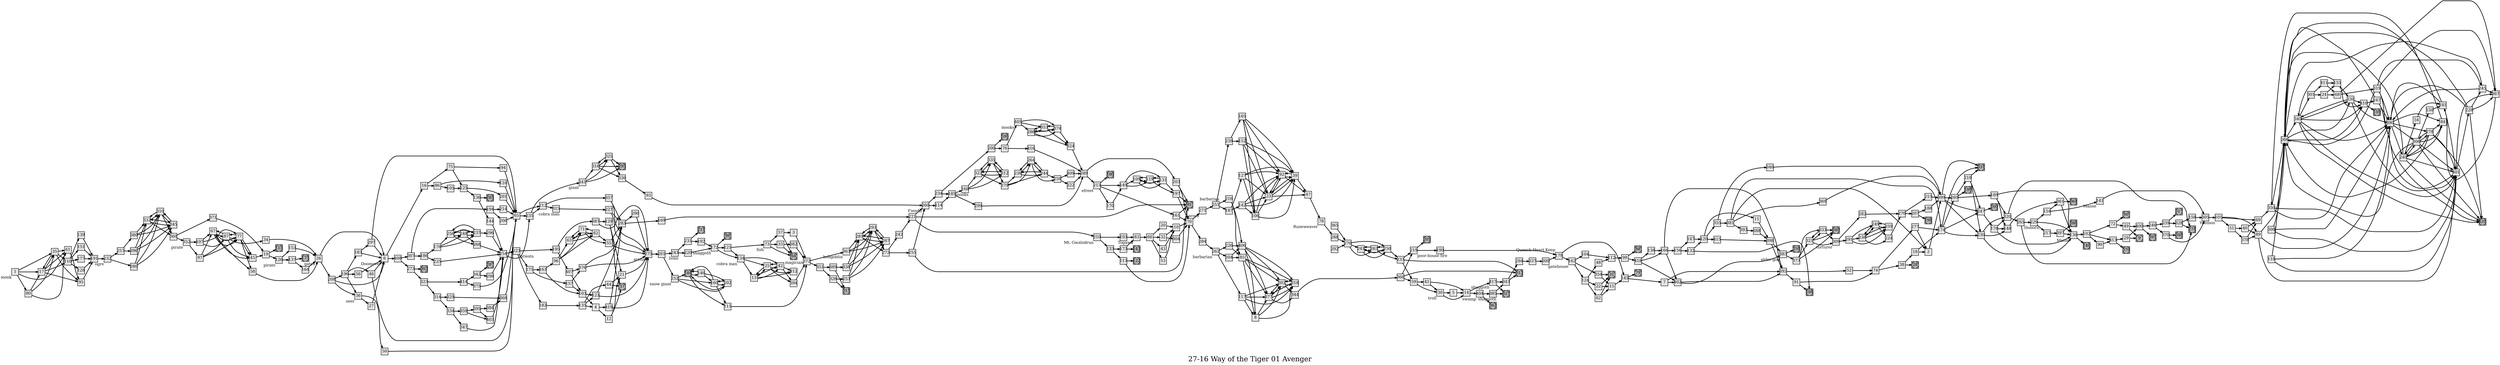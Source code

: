 digraph g{
  graph [ label="27-16 Way of the Tiger 01 Avenger" rankdir=LR, ordering=out, fontsize=36, nodesep="0.35", ranksep="0.45"];
  node  [shape=rect, penwidth=2, fontsize=20, style=filled, fillcolor=grey90, margin="0,0", labelfloat=true, regular=true, fixedsize=true];
  edge  [labelfloat=true, penwidth=3, fontsize=12];
  // ---;
  // group  : Katz;
  // id     : 27-16;
  // gbid   : 2970;
  // series : Way of the Tiger;
  // title  : Avenger!;
  // author : Mark Smith & Jamie Thomson;
  // credit:;
  // - name : Jeremy Douglass;
  // role : encoder;
  // date : 2018-04-27;
  // render:;
  // - name   : small;
  // styles : gvStyles-small.txt;
  // engine : dot;
  // comment: >;
  // Contains 419 nodes, not 420. Node 356 is missing.;
  // Originally based on the ropable.com JSON encoding.;
  // Simplified and corrected to align with print edition.;
  
  // Notes on skill usage (based on JSON data):;
  // x19 Poison Needles;
  // x14 Acrobatics;
  // x14 Climbing;
  // x5 Escapology;
  // x5 Immunity to Poisons;
  // x3 Arrow Cutting;
  // x3 Feigning Death;
  // x3 Picking Locks;
  
  // ---;
  
  // From | To;
  
  // node labels;
  
  1	[ xlabel="monk" ];
  232	[ xlabel="ogre" ];
  352	[ xlabel="pirate" ];
  126	[ xlabel="pirate" ];
  26	[ xlabel="gates" ];
  36	[ xlabel="seer" ];
  6	[ xlabel="Doomover" ];
  341	[ xlabel="giant" ];
  260	[ xlabel="Fiendil" ];
  168	[ xlabel="monks" ];
  213	[ xlabel="efreet" ];
  405	[ xlabel="monks" ];
  223	[ xlabel="priests" ];
  275	[ xlabel="arena" ];
  315	[ xlabel="cobra man" ];
  252	[ xlabel="snow giant" ];
  243	[ xlabel="lions" ];
  134	[ xlabel="cobra man" ];
  172	[ xlabel="shaggoth" ];
  372	[ xlabel="magician" ];
  73	[ xlabel="fish" ];
  363	[ xlabel="hobgoblin" ];
  210	[ xlabel="Mt. Gwalodrun" ];
  83	[ xlabel="Togawa" ];
  271	[ xlabel="arocs" ];
  262	[ xlabel="barbarian" ];
  251	[ xlabel="barbarian" ];
  78	[ xlabel="Runeweaver" ];
  219	[ xlabel="poor-house fire" ];
  30	[ xlabel="troll" ];
  404	[ xlabel="swamp" ];
  385	[ xlabel="shaggoth" ];
  417	[ xlabel="shaggoth" ];
  179	[ xlabel="Quench-Heart Keep" ];
  162	[ xlabel="gatehouse" ];
  383	[ xlabel="elder god" ];
  309	[ xlabel="torturer" ];
  
  265	[ xlabel="Honoric" ];
  141	[ xlabel="Manse" ];
  130	[ xlabel="Manse" ];
  
  101	[ xlabel="Yaemon" ];
  
  // paths;
  
  1 -> 17;
  1 -> 35;
  1 -> 61;
  1 -> 80;
  2 -> 399;
  3 -> 372;
  4 -> 419;
  4 -> 12;
  5 -> 14;
  6 -> 16;
  6 -> 408;
  7 -> 392;
  7 -> 402;
  8 -> 377;
  8 -> 302;
  8 -> 318;
  9	[ xlabel="E", shape=Msquare, fontsize=20, fillcolor=grey70, xlabel="" ];	// death
  10 -> 70;
  11 -> 398;
  12 -> 21;
  12 -> 37;
  13 -> 25;
  13 -> 42;
  13 -> 412;	// error_JSON_ommitted
  14 -> 417;
  14 -> 404;
  15 -> 145;
  16 -> 75;
  16 -> 86;
  17 -> 35;
  17 -> 61;
  18 -> 174;
  18 -> 2;
  19 -> 126;
  19 -> 115;
  20 -> 10;
  21 -> 275;
  22 -> 31;
  22 -> 15;
  23 -> 92;
  23 -> 39;
  24 -> 155;
  24 -> 68;
  25 -> 42;
  25 -> 13;
  25 -> 412;	// error_JSON_ommitted
  26 -> 6;
  26 -> 208;
  27 -> 6;
  28	[ xlabel="E", shape=Msquare, fontsize=20, fillcolor=grey70, xlabel="" ];	// death
  29 -> 400;
  29 -> 9;
  30 -> 5;
  30 -> 14;
  31	[ xlabel="E", shape=Msquare, fontsize=20, fillcolor=grey70, xlabel="" ];	// death
  32 -> 10;
  32 -> 304;
  33 -> 382;
  33 -> 64;
  34 -> 26;
  35 -> 17;
  35 -> 61;
  36 -> 50;
  36 -> 27;
  37	[ xlabel="E", shape=Msquare, fontsize=20, fillcolor=grey70, xlabel="" ];	// death
  38 -> 18;
  38 -> 28;
  39 -> 92;
  39 -> 23;
  40 -> 69;
  40 -> 89;
  41 -> 14;
  41 -> 30;
  42 -> 25;
  42 -> 13;
  42 -> 412;	// error_JSON_ommitted
  43 -> 10;
  44 -> 21;
  44 -> 37;
  45 -> 19;
  46 -> 6;
  46 -> 65;
  47 -> 78;
  48 -> 112;
  49 -> 400;
  49 -> 9;
  50 -> 65;
  51 -> 40;
  51 -> 378;
  52 -> 74;
  53 -> 10;
  54 -> 181;
  55 -> 283;
  55 -> 275;
  56 -> 6;
  57 -> 3;
  57 -> 64;
  58 -> 26;
  59 -> 41;
  59 -> 30;
  60	[ xlabel="E", shape=Msquare, fontsize=20, fillcolor=grey70, xlabel="" ];	// death
  61 -> 95;
  62 -> 31;
  62 -> 15;
  63 -> 71;
  63 -> 82;
  64	[ xlabel="E", shape=Msquare, fontsize=20, fillcolor=grey70, xlabel="" ];	// death
  65 -> 212;
  65 -> 235;
  66 -> 20;
  66 -> 32;
  66 -> 43;
  66 -> 53;
  67 -> 87;
  67 -> 77;
  68 -> 367;
  68 -> 319;
  69 -> 350;
  70 -> 271;
  70 -> 284;
  71 -> 82;
  71 -> 63;
  72 -> 60;
  72 -> 49;
  73 -> 57;
  73 -> 33;
  73 -> 64;
  74 -> 277;
  74 -> 38;
  75 -> 94;
  75 -> 125;
  76 -> 405;
  76 -> 416;
  77 -> 87;
  77 -> 67;
  77 -> 45;
  78 -> 288;
  79	[ xlabel="E", shape=Msquare, fontsize=20, fillcolor=grey70, xlabel="" ];	// death
  80 -> 17;
  80 -> 35;
  80 -> 61;
  81	[ xlabel="E", shape=Msquare, fontsize=20, fillcolor=grey70, xlabel="" ];	// death
  82 -> 71;
  82 -> 63;
  83 -> 66;
  84 -> 350;
  85 -> 377;
  85 -> 302;
  85 -> 318;
  85 -> 8;
  86 -> 116;
  86 -> 105;
  87 -> 77;
  87 -> 67;
  88	[ xlabel="E", shape=Msquare, fontsize=20, fillcolor=grey70, xlabel="" ];	// death
  89 -> 266;
  89 -> 390;
  89 -> 401;
  90 -> 413;
  91 -> 74;
  91 -> 108;
  92 -> 23;
  92 -> 39;
  93 -> 260;
  94 -> 65;
  95 -> 191;
  96 -> 63;
  96 -> 82;
  96 -> 71;
  97 -> 67;
  97 -> 77;
  97 -> 87;
  98	[ xlabel="E", shape=Msquare, fontsize=20, fillcolor=grey70, xlabel="" ];	// death
  99 -> 88;
  99 -> 418;
  100	[ xlabel="E", shape=Msquare, fontsize=20, fillcolor=grey70, xlabel="" ];	// death
  101 -> 89;
  101 -> 69;
  101 -> 51;
  102 -> 72;
  102 -> 413;
  102 -> 90;	// error_JSON_ommitted
  103 -> 4;
  103 -> 123;
  104 -> 112;
  105 -> 125;
  106 -> 92;
  106 -> 23;
  106 -> 39;
  107 -> 67;
  107 -> 77;
  107 -> 87;
  108	[ xlabel="E", shape=Msquare, fontsize=20, fillcolor=grey70, xlabel="" ];	// death
  109 -> 119;
  109 -> 131;
  110 -> 139;
  110 -> 151;
  110 -> 177;
  110 -> 128;
  111 -> 372;
  112 -> 99;
  113 -> 122;
  113 -> 70;
  114 -> 185;
  115	[ xlabel="E", shape=Msquare, fontsize=20, fillcolor=grey70, xlabel="" ];	// death
  116 -> 65;
  117 -> 302;
  117 -> 377;
  117 -> 318;
  117 -> 8;
  118 -> 266;
  118 -> 390;
  118 -> 401;
  119 -> 131;
  119 -> 109;
  120 -> 11;
  120 -> 355;
  120 -> 415;
  121 -> 73;
  121 -> 134;
  122	[ xlabel="E", shape=Msquare, fontsize=20, fillcolor=grey70, xlabel="" ];	// death
  123 -> 283;
  123 -> 275;
  124 -> 48;
  124 -> 22;
  124 -> 62;
  125 -> 201;
  125 -> 136;
  126 -> 153;
  126 -> 137;
  127 -> 92;
  127 -> 23;
  127 -> 39;
  127 -> 106;
  128 -> 191;
  129 -> 21;
  129 -> 37;
  130 -> 102;
  130 -> 140;
  131 -> 119;
  131 -> 109;
  132 -> 120;
  132 -> 108;
  133 -> 173;
  133 -> 113;
  134 -> 42;
  134 -> 25;
  134 -> 13;
  135 -> 44;
  135 -> 123;
  135 -> 4;
  136 -> 144;
  136 -> 285;
  137 -> 164;
  137 -> 175;
  138 -> 166;
  139 -> 191;
  140	[ xlabel="E", shape=Msquare, fontsize=20, fillcolor=grey70, xlabel="" ];	// death
  141 -> 305;
  142 -> 92;
  142 -> 23;
  142 -> 39;
  142 -> 106;
  143	[ xlabel="E", shape=Msquare, fontsize=20, fillcolor=grey70, xlabel="" ];	// death
  144 -> 254;
  145 -> 79;
  145 -> 7;
  146 -> 184;
  146 -> 202;
  146 -> 160;
  147 -> 120;
  148 -> 361;
  149 -> 131;
  149 -> 109;
  149 -> 119;
  150 -> 181;
  151 -> 191;
  152 -> 92;
  152 -> 23;
  152 -> 39;
  152 -> 106;
  153 -> 26;
  154 -> 361;
  154 -> 141;
  155 -> 340;
  155 -> 330;
  155 -> 410;
  156 -> 147;
  156 -> 132;
  157 -> 376;
  157 -> 103;
  158 -> 305;
  159	[ xlabel="E", shape=Msquare, fontsize=20, fillcolor=grey70, xlabel="" ];	// death
  160 -> 184;
  160 -> 202;
  161 -> 81;
  161 -> 70;
  162 -> 104;
  162 -> 354;
  162 -> 124;
  163 -> 96;
  163 -> 103;
  164 -> 26;
  165 -> 92;
  165 -> 23;
  165 -> 39;
  165 -> 106;
  166 -> 392;
  166 -> 156;
  166 -> 402;
  167 -> 266;
  167 -> 390;
  167 -> 401;
  168 -> 322;
  168 -> 335;
  168 -> 312;
  169 -> 221;
  170 -> 149;
  171 -> 163;
  171 -> 157;
  172 -> 98;
  172 -> 121;
  172 -> 134;
  173 -> 83;
  173 -> 143;
  174 -> 331;
  174 -> 269;
  174 -> 247;
  174 -> 230;
  175	[ xlabel="E", shape=Msquare, fontsize=20, fillcolor=grey70, xlabel="" ];	// death
  176 -> 256;
  176 -> 248;
  176 -> 237;
  177 -> 191;
  178 -> 320;
  178 -> 148;
  178 -> 130;
  179 -> 145;
  179 -> 162;
  180	[ xlabel="E", shape=Msquare, fontsize=20, fillcolor=grey70, xlabel="" ];	// death
  181 -> 266;
  181 -> 390;
  181 -> 401;
  182 -> 135;
  183 -> 297;
  183 -> 6;
  184	[ xlabel="E", shape=Msquare, fontsize=20, fillcolor=grey70, xlabel="" ];	// death
  184 -> 146;
  185 -> 168;
  185 -> 299;
  186 -> 176;
  186 -> 225;
  187 -> 127;
  187 -> 142;
  188 -> 399;
  189 -> 320;
  189 -> 148;
  189 -> 130;
  190 -> 179;
  191 -> 232;
  192 -> 172;
  193 -> 83;
  194 -> 214;
  194 -> 206;
  195 -> 387;
  195 -> 407;
  196 -> 183;
  196 -> 46;
  196 -> 56;
  196 -> 36;
  197 -> 81;
  197 -> 70;
  198	[ xlabel="E", shape=Msquare, fontsize=20, fillcolor=grey70, xlabel="" ];	// death
  199	[ xlabel="E", shape=Msquare, fontsize=20, fillcolor=grey70, xlabel="" ];	// death
  200 -> 100;
  200 -> 76;
  201 -> 65;
  202 -> 184;
  202 -> 160;
  203 -> 81;
  203 -> 70;
  204 -> 406;
  204 -> 85;
  205	[ xlabel="E", shape=Msquare, fontsize=20, fillcolor=grey70, xlabel="" ];	// death
  206 -> 65;
  207 -> 188;
  207 -> 198;
  208 -> 196;
  208 -> 6;
  208 -> 36;
  209	[ xlabel="E", shape=Msquare, fontsize=20, fillcolor=grey70, xlabel="" ];	// death
  210 -> 193;
  210 -> 133;
  211	[ xlabel="E", shape=Msquare, fontsize=20, fillcolor=grey70, xlabel="" ];	// death
  212 -> 357;
  212 -> 315;
  213 -> 149;
  213 -> 180;
  213 -> 161;
  213 -> 170;
  214 -> 65;
  215 -> 399;
  216 -> 406;
  216 -> 85;
  217 -> 397;
  218 -> 331;
  218 -> 247;
  218 -> 230;
  219 -> 205;
  219 -> 190;
  220 -> 172;
  221 -> 260;
  221 -> 81;
  221 -> 210;
  222 -> 289;
  223 -> 195;
  223 -> 171;
  223 -> 182;
  224 -> 270;
  225 -> 254;
  226 -> 406;
  226 -> 85;
  227 -> 283;
  227 -> 275;
  228 -> 245;
  228 -> 367;
  228 -> 266;
  228 -> 390;
  229 -> 154;
  229 -> 130;
  229 -> 217;
  230 -> 320;
  230 -> 148;
  230 -> 130;
  231 -> 192;
  231 -> 211;
  232 -> 257;
  232 -> 280;
  233 -> 219;
  233 -> 313;
  233 -> 59;
  234 -> 200;
  234 -> 185;
  235 -> 341;
  235 -> 212;
  236 -> 264;
  236 -> 244;
  237 -> 248;
  237 -> 256;
  238 -> 249;
  238 -> 259;
  239 -> 165;
  239 -> 152;
  240 -> 54;
  240 -> 306;
  240 -> 84;
  240 -> 266;
  240 -> 401;
  241 -> 263;
  241 -> 250;
  242 -> 221;
  243 -> 231;
  243 -> 220;
  244 -> 264;
  244 -> 236;
  245 -> 266;
  245 -> 390;
  245 -> 367;
  246 -> 339;
  246 -> 370;
  247 -> 209;
  247 -> 178;
  248 -> 237;
  248 -> 256;
  249 -> 238;
  249 -> 259;
  250 -> 241;
  250 -> 263;
  251 -> 239;
  251 -> 216;
  251 -> 187;
  252 -> 184;
  252 -> 160;
  252 -> 202;
  253 -> 281;
  253 -> 293;
  253 -> 267;
  254 -> 223;
  254 -> 235;
  255 -> 260;
  255 -> 81;
  256 -> 237;
  256 -> 248;
  257 -> 380;
  257 -> 396;
  
  258 -> 409;
  258 -> 222;
  259 -> 249;
  259 -> 238;
  260 -> 234;
  260 -> 114;
  261 -> 243;
  261 -> 252;
  262 -> 226;
  262 -> 204;
  262 -> 117;
  263 -> 250;
  263 -> 241;
  264 -> 244;
  264 -> 236;
  265 -> 229;
  265 -> 274;
  266 -> 340;
  266 -> 330;
  266 -> 410;
  267 -> 281;
  267 -> 293;
  268 -> 254;
  269 -> 218;
  269 -> 199;
  269 -> 189;
  270 -> 215;
  270 -> 207;
  271 -> 251;
  272 -> 242;
  272 -> 255;
  273 -> 323;
  273 -> 303;
  274	[ xlabel="E", shape=Msquare, fontsize=20, fillcolor=grey70, xlabel="" ];	// death
  275 -> 261;
  276 -> 250;
  276 -> 241;
  276 -> 263;
  277 -> 174;
  277 -> 2;
  278 -> 84;
  278 -> 306;
  278 -> 240;
  278 -> 266;
  278 -> 401;
  279 -> 236;
  279 -> 244;
  279 -> 264;
  280 -> 332;
  280 -> 310;
  280 -> 345;
  281 -> 293;
  281 -> 267;
  282 -> 270;
  283 -> 290;
  283 -> 169;
  284 -> 262;
  285	[ xlabel="E", shape=Msquare, fontsize=20, fillcolor=grey70, xlabel="" ];	// death
  286 -> 353;
  286 -> 374;
  287	[ xlabel="E", shape=Msquare, fontsize=20, fillcolor=grey70, xlabel="" ];	// death
  288 -> 276;
  289 -> 203;
  289 -> 213;
  290 -> 275;
  291 -> 249;
  291 -> 238;
  291 -> 259;
  292 -> 276;
  293 -> 281;
  293 -> 267;
  294 -> 337;
  295	[ xlabel="E", shape=Msquare, fontsize=20, fillcolor=grey70, xlabel="" ];	// death
  296 -> 254;
  297 -> 65;
  297 -> 6;
  298 -> 254;
  299 -> 289;
  300 -> 179;
  301 -> 411;
  301 -> 24;
  302 -> 377;
  302 -> 318;
  303	[ xlabel="E", shape=Msquare, fontsize=20, fillcolor=grey70, xlabel="" ];	// death
  304 -> 70;
  305 -> 101;
  306 -> 150;
  306 -> 278;
  306 -> 84;
  306 -> 240;
  306 -> 266;
  306 -> 401;
  307 -> 194;
  307 -> 186;
  308 -> 266;
  308 -> 390;
  308 -> 401;
  309 -> 282;
  309 -> 291;
  310 -> 332;
  310 -> 345;
  311	[ xlabel="E", shape=Msquare, fontsize=20, fillcolor=grey70, xlabel="" ];	// death
  312 -> 322;
  312 -> 335;
  313	[ xlabel="E", shape=Msquare, fontsize=20, fillcolor=grey70, xlabel="" ];	// death
  314 -> 329;
  314 -> 334;
  315 -> 227;
  316 -> 325;
  316 -> 295;
  317	[ xlabel="E", shape=Msquare, fontsize=20, fillcolor=grey70, xlabel="" ];	// death
  318 -> 377;
  318 -> 302;
  319 -> 245;
  319 -> 367;
  319 -> 390;
  319 -> 266;
  320 -> 274;
  320 -> 265;
  321 -> 333;
  321 -> 349;
  322 -> 335;
  322 -> 312;
  323 -> 414;
  323 -> 314;
  324 -> 289;
  325 -> 316;
  325 -> 295;
  326 -> 253;
  326 -> 311;
  327	[ xlabel="E", shape=Msquare, fontsize=20, fillcolor=grey70, xlabel="" ];	// death
  328 -> 158;
  328 -> 274;
  329 -> 368;
  330 -> 340;
  330 -> 410;
  330 -> 390;
  330 -> 401;
  331	[ xlabel="E", shape=Msquare, fontsize=20, fillcolor=grey70, xlabel="" ];	// death
  332 -> 310;
  332 -> 345;
  333 -> 321;
  333 -> 349;
  334 -> 359;
  334 -> 347;
  335 -> 312;
  335 -> 322;
  336 -> 93;
  337 -> 300;
  338 -> 281;
  338 -> 293;
  338 -> 267;
  339 -> 317;
  339 -> 328;
  340 -> 301;
  340 -> 330;
  340 -> 410;
  340 -> 390;
  340 -> 401;
  341 -> 316;
  341 -> 325;
  341 -> 295;
  342 -> 298;
  342 -> 287;
  343 -> 294;
  343 -> 313;
  344 -> 366;
  345 -> 332;
  345 -> 310;
  346 -> 399;
  347 -> 254;
  348	[ xlabel="E", shape=Msquare, fontsize=20, fillcolor=grey70, xlabel="" ];	// death
  349	[ xlabel="E", shape=Msquare, fontsize=20, fillcolor=grey70, xlabel="" ];	// death
  350 -> 266;
  350 -> 401;
  350 -> 390;
  351 -> 389;
  351 -> 326;
  352 -> 107;
  352 -> 97;
  353 -> 374;
  353 -> 286;
  354 -> 31;
  354 -> 15;
  355 -> 346;
  355 -> 381;
  357 -> 283;
  357 -> 275;
  358	[ xlabel="E", shape=Msquare, fontsize=20, fillcolor=grey70, xlabel="" ];	// death
  359 -> 395;
  359 -> 403;
  360 -> 371;
  360 -> 352;
  361 -> 364;
  361 -> 130;
  362	[ xlabel="E", shape=Msquare, fontsize=20, fillcolor=grey70, xlabel="" ];	// death
  363 -> 281;
  363 -> 293;
  363 -> 267;
  364	[ xlabel="E", shape=Msquare, fontsize=20, fillcolor=grey70, xlabel="" ];	// death
  365 -> 276;
  366 -> 219;
  366 -> 313;
  366 -> 59;
  367 -> 181;
  368 -> 65;	// error_JSON_as_368_self
  369 -> 399;
  370 -> 348;
  370 -> 305;
  371 -> 19;
  372 -> 363;
  372 -> 351;
  373 -> 333;
  373 -> 321;
  373 -> 349;
  374 -> 286;
  374 -> 353;
  375 -> 65;
  376 -> 283;
  376 -> 275;
  377 -> 302;
  377 -> 318;
  378 -> 69;
  378 -> 89;
  379	[ xlabel="E", shape=Msquare, fontsize=20, fillcolor=grey70, xlabel="" ];	// death
  380 -> 332;
  380 -> 310;
  380 -> 345;
  381 -> 174;
  381 -> 2;
  381 -> 369;
  381 -> 393;
  382 -> 372;
  383 -> 358;
  383 -> 373;
  384 -> 368;
  385 -> 343;
  385 -> 327;
  386	[ xlabel="E", shape=Msquare, fontsize=20, fillcolor=grey70, xlabel="" ];	// death
  387 -> 129;
  387 -> 275;
  388 -> 398;
  389 -> 338;
  389 -> 311;
  390 -> 84;
  390 -> 306;
  390 -> 278;
  390 -> 240;
  391	[ xlabel="E", shape=Msquare, fontsize=20, fillcolor=grey70, xlabel="" ];	// death
  392 -> 52;
  392 -> 91;
  393 -> 388;
  394 -> 372;
  395 -> 384;
  395 -> 403;
  396 -> 332;
  396 -> 310;
  396 -> 345;
  397 -> 386;
  397 -> 130;
  398 -> 383;
  398 -> 392;
  399 -> 331;
  399 -> 269;
  399 -> 247;
  399 -> 230;
  400 -> 246;
  400 -> 391;
  401 -> 367;
  401 -> 228;
  402 -> 392;
  402 -> 383;
  403 -> 254;
  404 -> 385;
  404 -> 362;
  405 -> 353;
  405 -> 374;
  405 -> 286;
  406 -> 377;
  406 -> 302;
  406 -> 318;
  406 -> 8;
  407 -> 376;
  407 -> 103;
  408 -> 307;
  408 -> 273;
  409 -> 289;
  410 -> 167;
  410 -> 159;
  411 -> 155;
  411 -> 68;
  413 -> 29;
  413 -> 379;
  414 -> 342;
  414 -> 375;
  415 -> 398;
  416 -> 289;
  417 -> 343;
  417 -> 327;
  418 -> 138;
  418 -> 402;
  418 -> 166;
  419 -> 283;
  419 -> 275;
  420	[ xlabel="E", shape=Msquare, fontsize=20, fillcolor=grey70, xlabel="" ];	// complete
  
  // victories;
  
  17 -> 110;
  23 -> 47;
  25 -> 394;
  35 -> 110;
  39 -> 47;
  42 -> 394;
  67 -> 58;
  71 -> 55;
  77 -> 58;
  82 -> 55;
  87 -> 34;
  92 -> 47;
  119 -> 197;
  131 -> 197;
  160 -> 111;
  228 -> 420;
  237 -> 296;
  238 -> 224;
  240 -> 420;
  244 -> 258;
  248 -> 268;
  249 -> 224;
  250 -> 233;
  256 -> 268;
  263 -> 233;
  264 -> 258;
  278 -> 420;
  281 -> 272;
  286 -> 324;
  293 -> 272;
  302 -> 344;
  306 -> 420;
  310 -> 360;
  316 -> 336;
  319 -> 420;
  321 -> 309;
  322 -> 279;
  325 -> 336;
  332 -> 360;
  333 -> 309;
  335 -> 279;
  340 -> 420;
  353 -> 324;
  374 -> 324;
  377 -> 344;
  184 -> 111;
  
  // defeats;
  
  17 -> 95;
  35 -> 95;
  67 -> 45;
  77 -> 45;
  87 -> 45;
}

